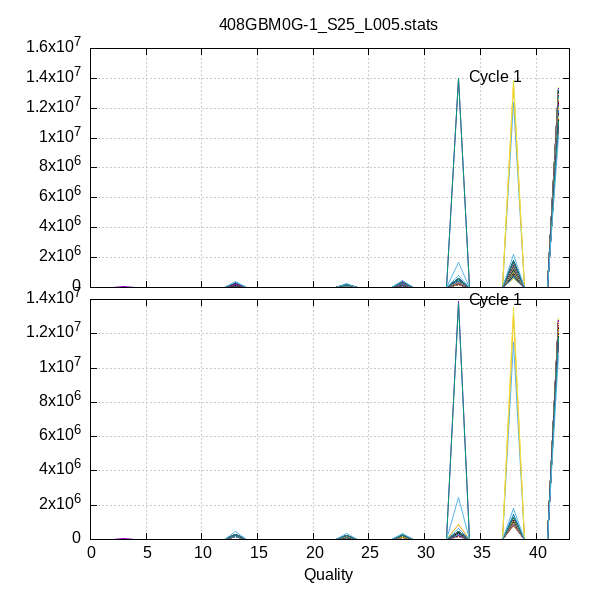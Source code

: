 
            set terminal png size 600,600 truecolor
            set output "408GBM0G-1_S25_L005-quals3.png"
            set grid xtics ytics y2tics back lc rgb "#cccccc"
            set multiplot
             set rmargin 0; set lmargin 0; set tmargin 0; set bmargin 0; set origin 0.15,0.52; set size 0.8,0.4
            set title "408GBM0G-1_S25_L005.stats" noenhanced
            set ylabel "Frequency (fwd reads)"
            set label "Cycle 1" at 33+1,14018537
            unset xlabel
            set xrange [0:43]
            set format x ""
            plot '-' using 1:2:3 with lines linecolor variable title ''
        1	0	1
2	0	1
3	85023	1
4	0	1
5	0	1
6	0	1
7	0	1
8	0	1
9	0	1
10	0	1
11	0	1
12	0	1
13	79069	1
14	0	1
15	0	1
16	0	1
17	0	1
18	0	1
19	0	1
20	0	1
21	0	1
22	0	1
23	0	1
24	0	1
25	0	1
26	0	1
27	0	1
28	139334	1
29	0	1
30	0	1
31	0	1
32	0	1
33	14018537	1
34	0	1
35	0	1
36	0	1
37	0	1
38	1	1
39	0	1
40	0	1
41	0	1
42	0	1

1	0	2
2	0	2
3	21610	2
4	0	2
5	0	2
6	0	2
7	0	2
8	0	2
9	0	2
10	0	2
11	0	2
12	0	2
13	112795	2
14	0	2
15	0	2
16	0	2
17	0	2
18	0	2
19	0	2
20	0	2
21	0	2
22	0	2
23	0	2
24	0	2
25	0	2
26	0	2
27	0	2
28	173332	2
29	0	2
30	0	2
31	0	2
32	0	2
33	14014223	2
34	0	2
35	0	2
36	0	2
37	0	2
38	4	2
39	0	2
40	0	2
41	0	2
42	0	2

1	0	3
2	0	3
3	3102	3
4	0	3
5	0	3
6	0	3
7	0	3
8	0	3
9	0	3
10	0	3
11	0	3
12	0	3
13	82976	3
14	0	3
15	0	3
16	0	3
17	0	3
18	0	3
19	0	3
20	0	3
21	0	3
22	0	3
23	19	3
24	0	3
25	0	3
26	0	3
27	0	3
28	148821	3
29	0	3
30	0	3
31	0	3
32	0	3
33	1699076	3
34	0	3
35	0	3
36	0	3
37	0	3
38	12387970	3
39	0	3
40	0	3
41	0	3
42	0	3

1	0	4
2	0	4
3	0	4
4	0	4
5	0	4
6	0	4
7	0	4
8	0	4
9	0	4
10	0	4
11	0	4
12	0	4
13	70256	4
14	0	4
15	0	4
16	0	4
17	0	4
18	0	4
19	0	4
20	0	4
21	0	4
22	0	4
23	8637	4
24	0	4
25	0	4
26	0	4
27	0	4
28	123324	4
29	0	4
30	0	4
31	0	4
32	0	4
33	524334	4
34	0	4
35	0	4
36	0	4
37	0	4
38	13595413	4
39	0	4
40	0	4
41	0	4
42	0	4

1	0	5
2	0	5
3	0	5
4	0	5
5	0	5
6	0	5
7	0	5
8	0	5
9	0	5
10	0	5
11	0	5
12	0	5
13	60151	5
14	0	5
15	0	5
16	0	5
17	0	5
18	0	5
19	0	5
20	0	5
21	0	5
22	0	5
23	20608	5
24	0	5
25	0	5
26	0	5
27	0	5
28	92912	5
29	0	5
30	0	5
31	0	5
32	0	5
33	316088	5
34	0	5
35	0	5
36	0	5
37	0	5
38	13832205	5
39	0	5
40	0	5
41	0	5
42	0	5

1	0	6
2	0	6
3	0	6
4	0	6
5	0	6
6	0	6
7	0	6
8	0	6
9	0	6
10	0	6
11	0	6
12	0	6
13	51430	6
14	0	6
15	0	6
16	0	6
17	0	6
18	0	6
19	0	6
20	0	6
21	0	6
22	0	6
23	22830	6
24	0	6
25	0	6
26	0	6
27	0	6
28	73831	6
29	0	6
30	0	6
31	0	6
32	0	6
33	281481	6
34	0	6
35	0	6
36	0	6
37	0	6
38	840646	6
39	0	6
40	0	6
41	0	6
42	13051746	6

1	0	7
2	0	7
3	0	7
4	0	7
5	0	7
6	0	7
7	0	7
8	0	7
9	0	7
10	0	7
11	0	7
12	0	7
13	55071	7
14	0	7
15	0	7
16	0	7
17	0	7
18	0	7
19	0	7
20	0	7
21	0	7
22	0	7
23	26809	7
24	0	7
25	0	7
26	0	7
27	0	7
28	71290	7
29	0	7
30	0	7
31	0	7
32	0	7
33	255910	7
34	0	7
35	0	7
36	0	7
37	0	7
38	797201	7
39	0	7
40	0	7
41	0	7
42	13115683	7

1	0	8
2	0	8
3	0	8
4	0	8
5	0	8
6	0	8
7	0	8
8	0	8
9	0	8
10	0	8
11	0	8
12	0	8
13	48053	8
14	0	8
15	0	8
16	0	8
17	0	8
18	0	8
19	0	8
20	0	8
21	0	8
22	0	8
23	24304	8
24	0	8
25	0	8
26	0	8
27	0	8
28	64758	8
29	0	8
30	0	8
31	0	8
32	0	8
33	225240	8
34	0	8
35	0	8
36	0	8
37	0	8
38	685307	8
39	0	8
40	0	8
41	0	8
42	13274302	8

1	0	9
2	0	9
3	0	9
4	0	9
5	0	9
6	0	9
7	0	9
8	0	9
9	0	9
10	0	9
11	0	9
12	0	9
13	50664	9
14	0	9
15	0	9
16	0	9
17	0	9
18	0	9
19	0	9
20	0	9
21	0	9
22	0	9
23	27276	9
24	0	9
25	0	9
26	0	9
27	0	9
28	67534	9
29	0	9
30	0	9
31	0	9
32	0	9
33	214422	9
34	0	9
35	0	9
36	0	9
37	0	9
38	678928	9
39	0	9
40	0	9
41	0	9
42	13283140	9

1	0	10
2	0	10
3	0	10
4	0	10
5	0	10
6	0	10
7	0	10
8	0	10
9	0	10
10	0	10
11	0	10
12	0	10
13	61623	10
14	0	10
15	0	10
16	0	10
17	0	10
18	0	10
19	0	10
20	0	10
21	0	10
22	0	10
23	28258	10
24	0	10
25	0	10
26	0	10
27	0	10
28	65369	10
29	0	10
30	0	10
31	0	10
32	0	10
33	199111	10
34	0	10
35	0	10
36	0	10
37	0	10
38	654179	10
39	0	10
40	0	10
41	0	10
42	13313424	10

1	0	11
2	0	11
3	0	11
4	0	11
5	0	11
6	0	11
7	0	11
8	0	11
9	0	11
10	0	11
11	0	11
12	0	11
13	40431	11
14	0	11
15	0	11
16	0	11
17	0	11
18	0	11
19	0	11
20	0	11
21	0	11
22	0	11
23	29806	11
24	0	11
25	0	11
26	0	11
27	0	11
28	62330	11
29	0	11
30	0	11
31	0	11
32	0	11
33	192482	11
34	0	11
35	0	11
36	0	11
37	0	11
38	602183	11
39	0	11
40	0	11
41	0	11
42	13394732	11

1	0	12
2	0	12
3	0	12
4	0	12
5	0	12
6	0	12
7	0	12
8	0	12
9	0	12
10	0	12
11	0	12
12	0	12
13	42781	12
14	0	12
15	0	12
16	0	12
17	0	12
18	0	12
19	0	12
20	0	12
21	0	12
22	0	12
23	35049	12
24	0	12
25	0	12
26	0	12
27	0	12
28	62913	12
29	0	12
30	0	12
31	0	12
32	0	12
33	179336	12
34	0	12
35	0	12
36	0	12
37	0	12
38	609434	12
39	0	12
40	0	12
41	0	12
42	13392451	12

1	0	13
2	0	13
3	0	13
4	0	13
5	0	13
6	0	13
7	0	13
8	0	13
9	0	13
10	0	13
11	0	13
12	0	13
13	44201	13
14	0	13
15	0	13
16	0	13
17	0	13
18	0	13
19	0	13
20	0	13
21	0	13
22	0	13
23	42212	13
24	0	13
25	0	13
26	0	13
27	0	13
28	66035	13
29	0	13
30	0	13
31	0	13
32	0	13
33	182105	13
34	0	13
35	0	13
36	0	13
37	0	13
38	622941	13
39	0	13
40	0	13
41	0	13
42	13364470	13

1	0	14
2	0	14
3	0	14
4	0	14
5	0	14
6	0	14
7	0	14
8	0	14
9	0	14
10	0	14
11	0	14
12	0	14
13	47479	14
14	0	14
15	0	14
16	0	14
17	0	14
18	0	14
19	0	14
20	0	14
21	0	14
22	0	14
23	45014	14
24	0	14
25	0	14
26	0	14
27	0	14
28	70537	14
29	0	14
30	0	14
31	0	14
32	0	14
33	185840	14
34	0	14
35	0	14
36	0	14
37	0	14
38	644498	14
39	0	14
40	0	14
41	0	14
42	13328596	14

1	0	15
2	0	15
3	0	15
4	0	15
5	0	15
6	0	15
7	0	15
8	0	15
9	0	15
10	0	15
11	0	15
12	0	15
13	48386	15
14	0	15
15	0	15
16	0	15
17	0	15
18	0	15
19	0	15
20	0	15
21	0	15
22	0	15
23	46792	15
24	0	15
25	0	15
26	0	15
27	0	15
28	71357	15
29	0	15
30	0	15
31	0	15
32	0	15
33	191839	15
34	0	15
35	0	15
36	0	15
37	0	15
38	659827	15
39	0	15
40	0	15
41	0	15
42	13303763	15

1	0	16
2	0	16
3	0	16
4	0	16
5	0	16
6	0	16
7	0	16
8	0	16
9	0	16
10	0	16
11	0	16
12	0	16
13	46913	16
14	0	16
15	0	16
16	0	16
17	0	16
18	0	16
19	0	16
20	0	16
21	0	16
22	0	16
23	46487	16
24	0	16
25	0	16
26	0	16
27	0	16
28	72402	16
29	0	16
30	0	16
31	0	16
32	0	16
33	191269	16
34	0	16
35	0	16
36	0	16
37	0	16
38	651141	16
39	0	16
40	0	16
41	0	16
42	13313752	16

1	0	17
2	0	17
3	0	17
4	0	17
5	0	17
6	0	17
7	0	17
8	0	17
9	0	17
10	0	17
11	0	17
12	0	17
13	47800	17
14	0	17
15	0	17
16	0	17
17	0	17
18	0	17
19	0	17
20	0	17
21	0	17
22	0	17
23	46740	17
24	0	17
25	0	17
26	0	17
27	0	17
28	74173	17
29	0	17
30	0	17
31	0	17
32	0	17
33	190832	17
34	0	17
35	0	17
36	0	17
37	0	17
38	652528	17
39	0	17
40	0	17
41	0	17
42	13309891	17

1	0	18
2	0	18
3	0	18
4	0	18
5	0	18
6	0	18
7	0	18
8	0	18
9	0	18
10	0	18
11	0	18
12	0	18
13	51028	18
14	0	18
15	0	18
16	0	18
17	0	18
18	0	18
19	0	18
20	0	18
21	0	18
22	0	18
23	49362	18
24	0	18
25	0	18
26	0	18
27	0	18
28	79659	18
29	0	18
30	0	18
31	0	18
32	0	18
33	196303	18
34	0	18
35	0	18
36	0	18
37	0	18
38	689462	18
39	0	18
40	0	18
41	0	18
42	13256150	18

1	0	19
2	0	19
3	0	19
4	0	19
5	0	19
6	0	19
7	0	19
8	0	19
9	0	19
10	0	19
11	0	19
12	0	19
13	54071	19
14	0	19
15	0	19
16	0	19
17	0	19
18	0	19
19	0	19
20	0	19
21	0	19
22	0	19
23	50979	19
24	0	19
25	0	19
26	0	19
27	0	19
28	87158	19
29	0	19
30	0	19
31	0	19
32	0	19
33	186381	19
34	0	19
35	0	19
36	0	19
37	0	19
38	677941	19
39	0	19
40	0	19
41	0	19
42	13265434	19

1	0	20
2	0	20
3	0	20
4	0	20
5	0	20
6	0	20
7	0	20
8	0	20
9	0	20
10	0	20
11	0	20
12	0	20
13	54024	20
14	0	20
15	0	20
16	0	20
17	0	20
18	0	20
19	0	20
20	0	20
21	0	20
22	0	20
23	54907	20
24	0	20
25	0	20
26	0	20
27	0	20
28	102680	20
29	0	20
30	0	20
31	0	20
32	0	20
33	189881	20
34	0	20
35	0	20
36	0	20
37	0	20
38	729856	20
39	0	20
40	0	20
41	0	20
42	13190616	20

1	0	21
2	0	21
3	0	21
4	0	21
5	0	21
6	0	21
7	0	21
8	0	21
9	0	21
10	0	21
11	0	21
12	0	21
13	52316	21
14	0	21
15	0	21
16	0	21
17	0	21
18	0	21
19	0	21
20	0	21
21	0	21
22	0	21
23	54722	21
24	0	21
25	0	21
26	0	21
27	0	21
28	106466	21
29	0	21
30	0	21
31	0	21
32	0	21
33	179315	21
34	0	21
35	0	21
36	0	21
37	0	21
38	720775	21
39	0	21
40	0	21
41	0	21
42	13208370	21

1	0	22
2	0	22
3	0	22
4	0	22
5	0	22
6	0	22
7	0	22
8	0	22
9	0	22
10	0	22
11	0	22
12	0	22
13	70496	22
14	0	22
15	0	22
16	0	22
17	0	22
18	0	22
19	0	22
20	0	22
21	0	22
22	0	22
23	59917	22
24	0	22
25	0	22
26	0	22
27	0	22
28	115419	22
29	0	22
30	0	22
31	0	22
32	0	22
33	184577	22
34	0	22
35	0	22
36	0	22
37	0	22
38	733851	22
39	0	22
40	0	22
41	0	22
42	13157704	22

1	0	23
2	0	23
3	0	23
4	0	23
5	0	23
6	0	23
7	0	23
8	0	23
9	0	23
10	0	23
11	0	23
12	0	23
13	83593	23
14	0	23
15	0	23
16	0	23
17	0	23
18	0	23
19	0	23
20	0	23
21	0	23
22	0	23
23	72331	23
24	0	23
25	0	23
26	0	23
27	0	23
28	139947	23
29	0	23
30	0	23
31	0	23
32	0	23
33	198887	23
34	0	23
35	0	23
36	0	23
37	0	23
38	807725	23
39	0	23
40	0	23
41	0	23
42	13019481	23

1	0	24
2	0	24
3	0	24
4	0	24
5	0	24
6	0	24
7	0	24
8	0	24
9	0	24
10	0	24
11	0	24
12	0	24
13	62191	24
14	0	24
15	0	24
16	0	24
17	0	24
18	0	24
19	0	24
20	0	24
21	0	24
22	0	24
23	68834	24
24	0	24
25	0	24
26	0	24
27	0	24
28	139745	24
29	0	24
30	0	24
31	0	24
32	0	24
33	191182	24
34	0	24
35	0	24
36	0	24
37	0	24
38	812601	24
39	0	24
40	0	24
41	0	24
42	13047411	24

1	0	25
2	0	25
3	0	25
4	0	25
5	0	25
6	0	25
7	0	25
8	0	25
9	0	25
10	0	25
11	0	25
12	0	25
13	65337	25
14	0	25
15	0	25
16	0	25
17	0	25
18	0	25
19	0	25
20	0	25
21	0	25
22	0	25
23	66414	25
24	0	25
25	0	25
26	0	25
27	0	25
28	133912	25
29	0	25
30	0	25
31	0	25
32	0	25
33	197925	25
34	0	25
35	0	25
36	0	25
37	0	25
38	855512	25
39	0	25
40	0	25
41	0	25
42	13002864	25

1	0	26
2	0	26
3	0	26
4	0	26
5	0	26
6	0	26
7	0	26
8	0	26
9	0	26
10	0	26
11	0	26
12	0	26
13	83557	26
14	0	26
15	0	26
16	0	26
17	0	26
18	0	26
19	0	26
20	0	26
21	0	26
22	0	26
23	64639	26
24	0	26
25	0	26
26	0	26
27	0	26
28	131183	26
29	0	26
30	0	26
31	0	26
32	0	26
33	193465	26
34	0	26
35	0	26
36	0	26
37	0	26
38	842337	26
39	0	26
40	0	26
41	0	26
42	13006783	26

1	0	27
2	0	27
3	0	27
4	0	27
5	0	27
6	0	27
7	0	27
8	0	27
9	0	27
10	0	27
11	0	27
12	0	27
13	90819	27
14	0	27
15	0	27
16	0	27
17	0	27
18	0	27
19	0	27
20	0	27
21	0	27
22	0	27
23	70149	27
24	0	27
25	0	27
26	0	27
27	0	27
28	137780	27
29	0	27
30	0	27
31	0	27
32	0	27
33	200558	27
34	0	27
35	0	27
36	0	27
37	0	27
38	873291	27
39	0	27
40	0	27
41	0	27
42	12949367	27

1	0	28
2	0	28
3	166	28
4	0	28
5	0	28
6	0	28
7	0	28
8	0	28
9	0	28
10	0	28
11	0	28
12	0	28
13	91232	28
14	0	28
15	0	28
16	0	28
17	0	28
18	0	28
19	0	28
20	0	28
21	0	28
22	0	28
23	71851	28
24	0	28
25	0	28
26	0	28
27	0	28
28	140794	28
29	0	28
30	0	28
31	0	28
32	0	28
33	202868	28
34	0	28
35	0	28
36	0	28
37	0	28
38	888233	28
39	0	28
40	0	28
41	0	28
42	12926820	28

1	0	29
2	0	29
3	0	29
4	0	29
5	0	29
6	0	29
7	0	29
8	0	29
9	0	29
10	0	29
11	0	29
12	0	29
13	96353	29
14	0	29
15	0	29
16	0	29
17	0	29
18	0	29
19	0	29
20	0	29
21	0	29
22	0	29
23	74672	29
24	0	29
25	0	29
26	0	29
27	0	29
28	144744	29
29	0	29
30	0	29
31	0	29
32	0	29
33	207002	29
34	0	29
35	0	29
36	0	29
37	0	29
38	910183	29
39	0	29
40	0	29
41	0	29
42	12889010	29

1	0	30
2	0	30
3	118	30
4	0	30
5	0	30
6	0	30
7	0	30
8	0	30
9	0	30
10	0	30
11	0	30
12	0	30
13	99735	30
14	0	30
15	0	30
16	0	30
17	0	30
18	0	30
19	0	30
20	0	30
21	0	30
22	0	30
23	77078	30
24	0	30
25	0	30
26	0	30
27	0	30
28	148779	30
29	0	30
30	0	30
31	0	30
32	0	30
33	213902	30
34	0	30
35	0	30
36	0	30
37	0	30
38	934823	30
39	0	30
40	0	30
41	0	30
42	12847529	30

1	0	31
2	0	31
3	0	31
4	0	31
5	0	31
6	0	31
7	0	31
8	0	31
9	0	31
10	0	31
11	0	31
12	0	31
13	105735	31
14	0	31
15	0	31
16	0	31
17	0	31
18	0	31
19	0	31
20	0	31
21	0	31
22	0	31
23	80853	31
24	0	31
25	0	31
26	0	31
27	0	31
28	154726	31
29	0	31
30	0	31
31	0	31
32	0	31
33	220570	31
34	0	31
35	0	31
36	0	31
37	0	31
38	965605	31
39	0	31
40	0	31
41	0	31
42	12794475	31

1	0	32
2	0	32
3	0	32
4	0	32
5	0	32
6	0	32
7	0	32
8	0	32
9	0	32
10	0	32
11	0	32
12	0	32
13	103532	32
14	0	32
15	0	32
16	0	32
17	0	32
18	0	32
19	0	32
20	0	32
21	0	32
22	0	32
23	80485	32
24	0	32
25	0	32
26	0	32
27	0	32
28	154062	32
29	0	32
30	0	32
31	0	32
32	0	32
33	219200	32
34	0	32
35	0	32
36	0	32
37	0	32
38	959606	32
39	0	32
40	0	32
41	0	32
42	12805079	32

1	0	33
2	0	33
3	0	33
4	0	33
5	0	33
6	0	33
7	0	33
8	0	33
9	0	33
10	0	33
11	0	33
12	0	33
13	104562	33
14	0	33
15	0	33
16	0	33
17	0	33
18	0	33
19	0	33
20	0	33
21	0	33
22	0	33
23	80371	33
24	0	33
25	0	33
26	0	33
27	0	33
28	152935	33
29	0	33
30	0	33
31	0	33
32	0	33
33	215153	33
34	0	33
35	0	33
36	0	33
37	0	33
38	931827	33
39	0	33
40	0	33
41	0	33
42	12837116	33

1	0	34
2	0	34
3	339	34
4	0	34
5	0	34
6	0	34
7	0	34
8	0	34
9	0	34
10	0	34
11	0	34
12	0	34
13	126582	34
14	0	34
15	0	34
16	0	34
17	0	34
18	0	34
19	0	34
20	0	34
21	0	34
22	0	34
23	87021	34
24	0	34
25	0	34
26	0	34
27	0	34
28	160780	34
29	0	34
30	0	34
31	0	34
32	0	34
33	223155	34
34	0	34
35	0	34
36	0	34
37	0	34
38	955267	34
39	0	34
40	0	34
41	0	34
42	12768820	34

1	0	35
2	0	35
3	0	35
4	0	35
5	0	35
6	0	35
7	0	35
8	0	35
9	0	35
10	0	35
11	0	35
12	0	35
13	140444	35
14	0	35
15	0	35
16	0	35
17	0	35
18	0	35
19	0	35
20	0	35
21	0	35
22	0	35
23	97914	35
24	0	35
25	0	35
26	0	35
27	0	35
28	180493	35
29	0	35
30	0	35
31	0	35
32	0	35
33	231894	35
34	0	35
35	0	35
36	0	35
37	0	35
38	999877	35
39	0	35
40	0	35
41	0	35
42	12671342	35

1	0	36
2	0	36
3	0	36
4	0	36
5	0	36
6	0	36
7	0	36
8	0	36
9	0	36
10	0	36
11	0	36
12	0	36
13	116982	36
14	0	36
15	0	36
16	0	36
17	0	36
18	0	36
19	0	36
20	0	36
21	0	36
22	0	36
23	98984	36
24	0	36
25	0	36
26	0	36
27	0	36
28	188522	36
29	0	36
30	0	36
31	0	36
32	0	36
33	234086	36
34	0	36
35	0	36
36	0	36
37	0	36
38	1006936	36
39	0	36
40	0	36
41	0	36
42	12676454	36

1	0	37
2	0	37
3	686	37
4	0	37
5	0	37
6	0	37
7	0	37
8	0	37
9	0	37
10	0	37
11	0	37
12	0	37
13	119552	37
14	0	37
15	0	37
16	0	37
17	0	37
18	0	37
19	0	37
20	0	37
21	0	37
22	0	37
23	94417	37
24	0	37
25	0	37
26	0	37
27	0	37
28	178135	37
29	0	37
30	0	37
31	0	37
32	0	37
33	237957	37
34	0	37
35	0	37
36	0	37
37	0	37
38	1018276	37
39	0	37
40	0	37
41	0	37
42	12672941	37

1	0	38
2	0	38
3	19	38
4	0	38
5	0	38
6	0	38
7	0	38
8	0	38
9	0	38
10	0	38
11	0	38
12	0	38
13	123946	38
14	0	38
15	0	38
16	0	38
17	0	38
18	0	38
19	0	38
20	0	38
21	0	38
22	0	38
23	92773	38
24	0	38
25	0	38
26	0	38
27	0	38
28	173030	38
29	0	38
30	0	38
31	0	38
32	0	38
33	241505	38
34	0	38
35	0	38
36	0	38
37	0	38
38	1035263	38
39	0	38
40	0	38
41	0	38
42	12655428	38

1	0	39
2	0	39
3	0	39
4	0	39
5	0	39
6	0	39
7	0	39
8	0	39
9	0	39
10	0	39
11	0	39
12	0	39
13	124944	39
14	0	39
15	0	39
16	0	39
17	0	39
18	0	39
19	0	39
20	0	39
21	0	39
22	0	39
23	93902	39
24	0	39
25	0	39
26	0	39
27	0	39
28	173773	39
29	0	39
30	0	39
31	0	39
32	0	39
33	241349	39
34	0	39
35	0	39
36	0	39
37	0	39
38	1027769	39
39	0	39
40	0	39
41	0	39
42	12660227	39

1	0	40
2	0	40
3	0	40
4	0	40
5	0	40
6	0	40
7	0	40
8	0	40
9	0	40
10	0	40
11	0	40
12	0	40
13	128847	40
14	0	40
15	0	40
16	0	40
17	0	40
18	0	40
19	0	40
20	0	40
21	0	40
22	0	40
23	94706	40
24	0	40
25	0	40
26	0	40
27	0	40
28	174011	40
29	0	40
30	0	40
31	0	40
32	0	40
33	242804	40
34	0	40
35	0	40
36	0	40
37	0	40
38	1028503	40
39	0	40
40	0	40
41	0	40
42	12653093	40

1	0	41
2	0	41
3	0	41
4	0	41
5	0	41
6	0	41
7	0	41
8	0	41
9	0	41
10	0	41
11	0	41
12	0	41
13	132627	41
14	0	41
15	0	41
16	0	41
17	0	41
18	0	41
19	0	41
20	0	41
21	0	41
22	0	41
23	97138	41
24	0	41
25	0	41
26	0	41
27	0	41
28	178926	41
29	0	41
30	0	41
31	0	41
32	0	41
33	245989	41
34	0	41
35	0	41
36	0	41
37	0	41
38	1039652	41
39	0	41
40	0	41
41	0	41
42	12627632	41

1	0	42
2	0	42
3	9	42
4	0	42
5	0	42
6	0	42
7	0	42
8	0	42
9	0	42
10	0	42
11	0	42
12	0	42
13	134454	42
14	0	42
15	0	42
16	0	42
17	0	42
18	0	42
19	0	42
20	0	42
21	0	42
22	0	42
23	98845	42
24	0	42
25	0	42
26	0	42
27	0	42
28	180012	42
29	0	42
30	0	42
31	0	42
32	0	42
33	248564	42
34	0	42
35	0	42
36	0	42
37	0	42
38	1042438	42
39	0	42
40	0	42
41	0	42
42	12617642	42

1	0	43
2	0	43
3	880	43
4	0	43
5	0	43
6	0	43
7	0	43
8	0	43
9	0	43
10	0	43
11	0	43
12	0	43
13	132089	43
14	0	43
15	0	43
16	0	43
17	0	43
18	0	43
19	0	43
20	0	43
21	0	43
22	0	43
23	98067	43
24	0	43
25	0	43
26	0	43
27	0	43
28	179476	43
29	0	43
30	0	43
31	0	43
32	0	43
33	246766	43
34	0	43
35	0	43
36	0	43
37	0	43
38	1045315	43
39	0	43
40	0	43
41	0	43
42	12619371	43

1	0	44
2	0	44
3	0	44
4	0	44
5	0	44
6	0	44
7	0	44
8	0	44
9	0	44
10	0	44
11	0	44
12	0	44
13	149249	44
14	0	44
15	0	44
16	0	44
17	0	44
18	0	44
19	0	44
20	0	44
21	0	44
22	0	44
23	103037	44
24	0	44
25	0	44
26	0	44
27	0	44
28	186852	44
29	0	44
30	0	44
31	0	44
32	0	44
33	253154	44
34	0	44
35	0	44
36	0	44
37	0	44
38	1068391	44
39	0	44
40	0	44
41	0	44
42	12561281	44

1	0	45
2	0	45
3	4	45
4	0	45
5	0	45
6	0	45
7	0	45
8	0	45
9	0	45
10	0	45
11	0	45
12	0	45
13	163245	45
14	0	45
15	0	45
16	0	45
17	0	45
18	0	45
19	0	45
20	0	45
21	0	45
22	0	45
23	111861	45
24	0	45
25	0	45
26	0	45
27	0	45
28	201892	45
29	0	45
30	0	45
31	0	45
32	0	45
33	260875	45
34	0	45
35	0	45
36	0	45
37	0	45
38	1099702	45
39	0	45
40	0	45
41	0	45
42	12484385	45

1	0	46
2	0	46
3	0	46
4	0	46
5	0	46
6	0	46
7	0	46
8	0	46
9	0	46
10	0	46
11	0	46
12	0	46
13	149229	46
14	0	46
15	0	46
16	0	46
17	0	46
18	0	46
19	0	46
20	0	46
21	0	46
22	0	46
23	113997	46
24	0	46
25	0	46
26	0	46
27	0	46
28	212619	46
29	0	46
30	0	46
31	0	46
32	0	46
33	269529	46
34	0	46
35	0	46
36	0	46
37	0	46
38	1138904	46
39	0	46
40	0	46
41	0	46
42	12437686	46

1	0	47
2	0	47
3	589	47
4	0	47
5	0	47
6	0	47
7	0	47
8	0	47
9	0	47
10	0	47
11	0	47
12	0	47
13	158680	47
14	0	47
15	0	47
16	0	47
17	0	47
18	0	47
19	0	47
20	0	47
21	0	47
22	0	47
23	114193	47
24	0	47
25	0	47
26	0	47
27	0	47
28	210787	47
29	0	47
30	0	47
31	0	47
32	0	47
33	280309	47
34	0	47
35	0	47
36	0	47
37	0	47
38	1189072	47
39	0	47
40	0	47
41	0	47
42	12368334	47

1	0	48
2	0	48
3	2	48
4	0	48
5	0	48
6	0	48
7	0	48
8	0	48
9	0	48
10	0	48
11	0	48
12	0	48
13	159764	48
14	0	48
15	0	48
16	0	48
17	0	48
18	0	48
19	0	48
20	0	48
21	0	48
22	0	48
23	116151	48
24	0	48
25	0	48
26	0	48
27	0	48
28	216678	48
29	0	48
30	0	48
31	0	48
32	0	48
33	287682	48
34	0	48
35	0	48
36	0	48
37	0	48
38	1215907	48
39	0	48
40	0	48
41	0	48
42	12325780	48

1	0	49
2	0	49
3	31	49
4	0	49
5	0	49
6	0	49
7	0	49
8	0	49
9	0	49
10	0	49
11	0	49
12	0	49
13	181921	49
14	0	49
15	0	49
16	0	49
17	0	49
18	0	49
19	0	49
20	0	49
21	0	49
22	0	49
23	124300	49
24	0	49
25	0	49
26	0	49
27	0	49
28	226803	49
29	0	49
30	0	49
31	0	49
32	0	49
33	298469	49
34	0	49
35	0	49
36	0	49
37	0	49
38	1249277	49
39	0	49
40	0	49
41	0	49
42	12241163	49

1	0	50
2	0	50
3	90	50
4	0	50
5	0	50
6	0	50
7	0	50
8	0	50
9	0	50
10	0	50
11	0	50
12	0	50
13	209130	50
14	0	50
15	0	50
16	0	50
17	0	50
18	0	50
19	0	50
20	0	50
21	0	50
22	0	50
23	140245	50
24	0	50
25	0	50
26	0	50
27	0	50
28	252983	50
29	0	50
30	0	50
31	0	50
32	0	50
33	312163	50
34	0	50
35	0	50
36	0	50
37	0	50
38	1286763	50
39	0	50
40	0	50
41	0	50
42	12120590	50

1	0	51
2	0	51
3	3	51
4	0	51
5	0	51
6	0	51
7	0	51
8	0	51
9	0	51
10	0	51
11	0	51
12	0	51
13	182772	51
14	0	51
15	0	51
16	0	51
17	0	51
18	0	51
19	0	51
20	0	51
21	0	51
22	0	51
23	146038	51
24	0	51
25	0	51
26	0	51
27	0	51
28	267245	51
29	0	51
30	0	51
31	0	51
32	0	51
33	331000	51
34	0	51
35	0	51
36	0	51
37	0	51
38	1313810	51
39	0	51
40	0	51
41	0	51
42	12081096	51

1	0	52
2	0	52
3	500	52
4	0	52
5	0	52
6	0	52
7	0	52
8	0	52
9	0	52
10	0	52
11	0	52
12	0	52
13	188807	52
14	0	52
15	0	52
16	0	52
17	0	52
18	0	52
19	0	52
20	0	52
21	0	52
22	0	52
23	143182	52
24	0	52
25	0	52
26	0	52
27	0	52
28	264789	52
29	0	52
30	0	52
31	0	52
32	0	52
33	345399	52
34	0	52
35	0	52
36	0	52
37	0	52
38	1370116	52
39	0	52
40	0	52
41	0	52
42	12009171	52

1	0	53
2	0	53
3	0	53
4	0	53
5	0	53
6	0	53
7	0	53
8	0	53
9	0	53
10	0	53
11	0	53
12	0	53
13	216880	53
14	0	53
15	0	53
16	0	53
17	0	53
18	0	53
19	0	53
20	0	53
21	0	53
22	0	53
23	148597	53
24	0	53
25	0	53
26	0	53
27	0	53
28	271275	53
29	0	53
30	0	53
31	0	53
32	0	53
33	381049	53
34	0	53
35	0	53
36	0	53
37	0	53
38	1407990	53
39	0	53
40	0	53
41	0	53
42	11896173	53

1	0	54
2	0	54
3	28	54
4	0	54
5	0	54
6	0	54
7	0	54
8	0	54
9	0	54
10	0	54
11	0	54
12	0	54
13	205045	54
14	0	54
15	0	54
16	0	54
17	0	54
18	0	54
19	0	54
20	0	54
21	0	54
22	0	54
23	155489	54
24	0	54
25	0	54
26	0	54
27	0	54
28	288158	54
29	0	54
30	0	54
31	0	54
32	0	54
33	405485	54
34	0	54
35	0	54
36	0	54
37	0	54
38	1438382	54
39	0	54
40	0	54
41	0	54
42	11829377	54

1	0	55
2	0	55
3	92	55
4	0	55
5	0	55
6	0	55
7	0	55
8	0	55
9	0	55
10	0	55
11	0	55
12	0	55
13	269612	55
14	0	55
15	0	55
16	0	55
17	0	55
18	0	55
19	0	55
20	0	55
21	0	55
22	0	55
23	170469	55
24	0	55
25	0	55
26	0	55
27	0	55
28	306457	55
29	0	55
30	0	55
31	0	55
32	0	55
33	436715	55
34	0	55
35	0	55
36	0	55
37	0	55
38	1481665	55
39	0	55
40	0	55
41	0	55
42	11656954	55

1	0	56
2	0	56
3	0	56
4	0	56
5	0	56
6	0	56
7	0	56
8	0	56
9	0	56
10	0	56
11	0	56
12	0	56
13	223222	56
14	0	56
15	0	56
16	0	56
17	0	56
18	0	56
19	0	56
20	0	56
21	0	56
22	0	56
23	176654	56
24	0	56
25	0	56
26	0	56
27	0	56
28	330059	56
29	0	56
30	0	56
31	0	56
32	0	56
33	455316	56
34	0	56
35	0	56
36	0	56
37	0	56
38	1517220	56
39	0	56
40	0	56
41	0	56
42	11619493	56

1	0	57
2	0	57
3	312	57
4	0	57
5	0	57
6	0	57
7	0	57
8	0	57
9	0	57
10	0	57
11	0	57
12	0	57
13	228629	57
14	0	57
15	0	57
16	0	57
17	0	57
18	0	57
19	0	57
20	0	57
21	0	57
22	0	57
23	169276	57
24	0	57
25	0	57
26	0	57
27	0	57
28	314141	57
29	0	57
30	0	57
31	0	57
32	0	57
33	477054	57
34	0	57
35	0	57
36	0	57
37	0	57
38	1565289	57
39	0	57
40	0	57
41	0	57
42	11567263	57

1	0	58
2	0	58
3	444	58
4	0	58
5	0	58
6	0	58
7	0	58
8	0	58
9	0	58
10	0	58
11	0	58
12	0	58
13	254710	58
14	0	58
15	0	58
16	0	58
17	0	58
18	0	58
19	0	58
20	0	58
21	0	58
22	0	58
23	172940	58
24	0	58
25	0	58
26	0	58
27	0	58
28	315183	58
29	0	58
30	0	58
31	0	58
32	0	58
33	485520	58
34	0	58
35	0	58
36	0	58
37	0	58
38	1579470	58
39	0	58
40	0	58
41	0	58
42	11513697	58

1	0	59
2	0	59
3	30	59
4	0	59
5	0	59
6	0	59
7	0	59
8	0	59
9	0	59
10	0	59
11	0	59
12	0	59
13	243610	59
14	0	59
15	0	59
16	0	59
17	0	59
18	0	59
19	0	59
20	0	59
21	0	59
22	0	59
23	178948	59
24	0	59
25	0	59
26	0	59
27	0	59
28	329639	59
29	0	59
30	0	59
31	0	59
32	0	59
33	493424	59
34	0	59
35	0	59
36	0	59
37	0	59
38	1599001	59
39	0	59
40	0	59
41	0	59
42	11477312	59

1	0	60
2	0	60
3	5	60
4	0	60
5	0	60
6	0	60
7	0	60
8	0	60
9	0	60
10	0	60
11	0	60
12	0	60
13	253979	60
14	0	60
15	0	60
16	0	60
17	0	60
18	0	60
19	0	60
20	0	60
21	0	60
22	0	60
23	181109	60
24	0	60
25	0	60
26	0	60
27	0	60
28	331901	60
29	0	60
30	0	60
31	0	60
32	0	60
33	509401	60
34	0	60
35	0	60
36	0	60
37	0	60
38	1641928	60
39	0	60
40	0	60
41	0	60
42	11403641	60

1	0	61
2	0	61
3	571	61
4	0	61
5	0	61
6	0	61
7	0	61
8	0	61
9	0	61
10	0	61
11	0	61
12	0	61
13	256322	61
14	0	61
15	0	61
16	0	61
17	0	61
18	0	61
19	0	61
20	0	61
21	0	61
22	0	61
23	181990	61
24	0	61
25	0	61
26	0	61
27	0	61
28	334041	61
29	0	61
30	0	61
31	0	61
32	0	61
33	516394	61
34	0	61
35	0	61
36	0	61
37	0	61
38	1671997	61
39	0	61
40	0	61
41	0	61
42	11360649	61

1	0	62
2	0	62
3	0	62
4	0	62
5	0	62
6	0	62
7	0	62
8	0	62
9	0	62
10	0	62
11	0	62
12	0	62
13	276119	62
14	0	62
15	0	62
16	0	62
17	0	62
18	0	62
19	0	62
20	0	62
21	0	62
22	0	62
23	188596	62
24	0	62
25	0	62
26	0	62
27	0	62
28	344105	62
29	0	62
30	0	62
31	0	62
32	0	62
33	531479	62
34	0	62
35	0	62
36	0	62
37	0	62
38	1716345	62
39	0	62
40	0	62
41	0	62
42	11265320	62

1	0	63
2	0	63
3	38	63
4	0	63
5	0	63
6	0	63
7	0	63
8	0	63
9	0	63
10	0	63
11	0	63
12	0	63
13	274182	63
14	0	63
15	0	63
16	0	63
17	0	63
18	0	63
19	0	63
20	0	63
21	0	63
22	0	63
23	193176	63
24	0	63
25	0	63
26	0	63
27	0	63
28	353603	63
29	0	63
30	0	63
31	0	63
32	0	63
33	540609	63
34	0	63
35	0	63
36	0	63
37	0	63
38	1737781	63
39	0	63
40	0	63
41	0	63
42	11222575	63

1	0	64
2	0	64
3	30	64
4	0	64
5	0	64
6	0	64
7	0	64
8	0	64
9	0	64
10	0	64
11	0	64
12	0	64
13	299470	64
14	0	64
15	0	64
16	0	64
17	0	64
18	0	64
19	0	64
20	0	64
21	0	64
22	0	64
23	197107	64
24	0	64
25	0	64
26	0	64
27	0	64
28	356329	64
29	0	64
30	0	64
31	0	64
32	0	64
33	544219	64
34	0	64
35	0	64
36	0	64
37	0	64
38	1761613	64
39	0	64
40	0	64
41	0	64
42	11163196	64

1	0	65
2	0	65
3	0	65
4	0	65
5	0	65
6	0	65
7	0	65
8	0	65
9	0	65
10	0	65
11	0	65
12	0	65
13	284160	65
14	0	65
15	0	65
16	0	65
17	0	65
18	0	65
19	0	65
20	0	65
21	0	65
22	0	65
23	205785	65
24	0	65
25	0	65
26	0	65
27	0	65
28	371730	65
29	0	65
30	0	65
31	0	65
32	0	65
33	552260	65
34	0	65
35	0	65
36	0	65
37	0	65
38	1775316	65
39	0	65
40	0	65
41	0	65
42	11132713	65

1	0	66
2	0	66
3	124	66
4	0	66
5	0	66
6	0	66
7	0	66
8	0	66
9	0	66
10	0	66
11	0	66
12	0	66
13	283996	66
14	0	66
15	0	66
16	0	66
17	0	66
18	0	66
19	0	66
20	0	66
21	0	66
22	0	66
23	202393	66
24	0	66
25	0	66
26	0	66
27	0	66
28	364669	66
29	0	66
30	0	66
31	0	66
32	0	66
33	564830	66
34	0	66
35	0	66
36	0	66
37	0	66
38	1782604	66
39	0	66
40	0	66
41	0	66
42	11123348	66

1	0	67
2	0	67
3	0	67
4	0	67
5	0	67
6	0	67
7	0	67
8	0	67
9	0	67
10	0	67
11	0	67
12	0	67
13	283829	67
14	0	67
15	0	67
16	0	67
17	0	67
18	0	67
19	0	67
20	0	67
21	0	67
22	0	67
23	197242	67
24	0	67
25	0	67
26	0	67
27	0	67
28	357984	67
29	0	67
30	0	67
31	0	67
32	0	67
33	572603	67
34	0	67
35	0	67
36	0	67
37	0	67
38	1782646	67
39	0	67
40	0	67
41	0	67
42	11127660	67

1	0	68
2	0	68
3	133	68
4	0	68
5	0	68
6	0	68
7	0	68
8	0	68
9	0	68
10	0	68
11	0	68
12	0	68
13	288652	68
14	0	68
15	0	68
16	0	68
17	0	68
18	0	68
19	0	68
20	0	68
21	0	68
22	0	68
23	199551	68
24	0	68
25	0	68
26	0	68
27	0	68
28	358923	68
29	0	68
30	0	68
31	0	68
32	0	68
33	589520	68
34	0	68
35	0	68
36	0	68
37	0	68
38	1761696	68
39	0	68
40	0	68
41	0	68
42	11123489	68

1	0	69
2	0	69
3	0	69
4	0	69
5	0	69
6	0	69
7	0	69
8	0	69
9	0	69
10	0	69
11	0	69
12	0	69
13	295659	69
14	0	69
15	0	69
16	0	69
17	0	69
18	0	69
19	0	69
20	0	69
21	0	69
22	0	69
23	202243	69
24	0	69
25	0	69
26	0	69
27	0	69
28	362237	69
29	0	69
30	0	69
31	0	69
32	0	69
33	599861	69
34	0	69
35	0	69
36	0	69
37	0	69
38	1775552	69
39	0	69
40	0	69
41	0	69
42	11086412	69

1	0	70
2	0	70
3	0	70
4	0	70
5	0	70
6	0	70
7	0	70
8	0	70
9	0	70
10	0	70
11	0	70
12	0	70
13	300588	70
14	0	70
15	0	70
16	0	70
17	0	70
18	0	70
19	0	70
20	0	70
21	0	70
22	0	70
23	206436	70
24	0	70
25	0	70
26	0	70
27	0	70
28	365694	70
29	0	70
30	0	70
31	0	70
32	0	70
33	609891	70
34	0	70
35	0	70
36	0	70
37	0	70
38	1779115	70
39	0	70
40	0	70
41	0	70
42	11060240	70

1	0	71
2	0	71
3	68	71
4	0	71
5	0	71
6	0	71
7	0	71
8	0	71
9	0	71
10	0	71
11	0	71
12	0	71
13	298002	71
14	0	71
15	0	71
16	0	71
17	0	71
18	0	71
19	0	71
20	0	71
21	0	71
22	0	71
23	201369	71
24	0	71
25	0	71
26	0	71
27	0	71
28	362204	71
29	0	71
30	0	71
31	0	71
32	0	71
33	612941	71
34	0	71
35	0	71
36	0	71
37	0	71
38	1755966	71
39	0	71
40	0	71
41	0	71
42	11091414	71

1	0	72
2	0	72
3	0	72
4	0	72
5	0	72
6	0	72
7	0	72
8	0	72
9	0	72
10	0	72
11	0	72
12	0	72
13	291016	72
14	0	72
15	0	72
16	0	72
17	0	72
18	0	72
19	0	72
20	0	72
21	0	72
22	0	72
23	197673	72
24	0	72
25	0	72
26	0	72
27	0	72
28	355307	72
29	0	72
30	0	72
31	0	72
32	0	72
33	608131	72
34	0	72
35	0	72
36	0	72
37	0	72
38	1727801	72
39	0	72
40	0	72
41	0	72
42	11142036	72

1	0	73
2	0	73
3	0	73
4	0	73
5	0	73
6	0	73
7	0	73
8	0	73
9	0	73
10	0	73
11	0	73
12	0	73
13	296738	73
14	0	73
15	0	73
16	0	73
17	0	73
18	0	73
19	0	73
20	0	73
21	0	73
22	0	73
23	198812	73
24	0	73
25	0	73
26	0	73
27	0	73
28	355046	73
29	0	73
30	0	73
31	0	73
32	0	73
33	609043	73
34	0	73
35	0	73
36	0	73
37	0	73
38	1716588	73
39	0	73
40	0	73
41	0	73
42	11145737	73

1	0	74
2	0	74
3	50	74
4	0	74
5	0	74
6	0	74
7	0	74
8	0	74
9	0	74
10	0	74
11	0	74
12	0	74
13	301984	74
14	0	74
15	0	74
16	0	74
17	0	74
18	0	74
19	0	74
20	0	74
21	0	74
22	0	74
23	201188	74
24	0	74
25	0	74
26	0	74
27	0	74
28	359103	74
29	0	74
30	0	74
31	0	74
32	0	74
33	609820	74
34	0	74
35	0	74
36	0	74
37	0	74
38	1729123	74
39	0	74
40	0	74
41	0	74
42	11120696	74

1	0	75
2	0	75
3	13256	75
4	0	75
5	0	75
6	0	75
7	0	75
8	0	75
9	0	75
10	0	75
11	0	75
12	0	75
13	417170	75
14	0	75
15	0	75
16	0	75
17	0	75
18	0	75
19	0	75
20	0	75
21	0	75
22	0	75
23	278116	75
24	0	75
25	0	75
26	0	75
27	0	75
28	491194	75
29	0	75
30	0	75
31	0	75
32	0	75
33	802347	75
34	0	75
35	0	75
36	0	75
37	0	75
38	2218263	75
39	0	75
40	0	75
41	0	75
42	10101618	75

end

                set origin 0.15,0.1
                set size 0.8,0.4
                unset title
                unset format
                set xtics
                set xlabel "Quality"
                unset label
                set label "Cycle 1" at 33+1,13870030
                set ylabel "Frequency (rev reads)"
                plot '-' using 1:2:3 with lines linecolor variable title ''
            1	0	1
2	0	1
3	86000	1
4	0	1
5	0	1
6	0	1
7	0	1
8	0	1
9	0	1
10	0	1
11	0	1
12	0	1
13	159873	1
14	0	1
15	0	1
16	0	1
17	0	1
18	0	1
19	0	1
20	0	1
21	0	1
22	0	1
23	0	1
24	0	1
25	0	1
26	0	1
27	0	1
28	206061	1
29	0	1
30	0	1
31	0	1
32	0	1
33	13870030	1
34	0	1
35	0	1
36	0	1
37	0	1
38	0	1
39	0	1
40	0	1
41	0	1
42	0	1

1	0	2
2	0	2
3	6407	2
4	0	2
5	0	2
6	0	2
7	0	2
8	0	2
9	0	2
10	0	2
11	0	2
12	0	2
13	285815	2
14	0	2
15	0	2
16	0	2
17	0	2
18	0	2
19	0	2
20	0	2
21	0	2
22	0	2
23	0	2
24	0	2
25	0	2
26	0	2
27	0	2
28	282843	2
29	0	2
30	0	2
31	0	2
32	0	2
33	13746846	2
34	0	2
35	0	2
36	0	2
37	0	2
38	53	2
39	0	2
40	0	2
41	0	2
42	0	2

1	0	3
2	0	3
3	140	3
4	0	3
5	0	3
6	0	3
7	0	3
8	0	3
9	0	3
10	0	3
11	0	3
12	0	3
13	192156	3
14	0	3
15	0	3
16	0	3
17	0	3
18	0	3
19	0	3
20	0	3
21	0	3
22	0	3
23	85833	3
24	0	3
25	0	3
26	0	3
27	0	3
28	143631	3
29	0	3
30	0	3
31	0	3
32	0	3
33	2429567	3
34	0	3
35	0	3
36	0	3
37	0	3
38	11470637	3
39	0	3
40	0	3
41	0	3
42	0	3

1	0	4
2	0	4
3	4	4
4	0	4
5	0	4
6	0	4
7	0	4
8	0	4
9	0	4
10	0	4
11	0	4
12	0	4
13	191984	4
14	0	4
15	0	4
16	0	4
17	0	4
18	0	4
19	0	4
20	0	4
21	0	4
22	0	4
23	100000	4
24	0	4
25	0	4
26	0	4
27	0	4
28	122174	4
29	0	4
30	0	4
31	0	4
32	0	4
33	852442	4
34	0	4
35	0	4
36	0	4
37	0	4
38	13055360	4
39	0	4
40	0	4
41	0	4
42	0	4

1	0	5
2	0	5
3	0	5
4	0	5
5	0	5
6	0	5
7	0	5
8	0	5
9	0	5
10	0	5
11	0	5
12	0	5
13	158209	5
14	0	5
15	0	5
16	0	5
17	0	5
18	0	5
19	0	5
20	0	5
21	0	5
22	0	5
23	92226	5
24	0	5
25	0	5
26	0	5
27	0	5
28	91953	5
29	0	5
30	0	5
31	0	5
32	0	5
33	429705	5
34	0	5
35	0	5
36	0	5
37	0	5
38	13549871	5
39	0	5
40	0	5
41	0	5
42	0	5

1	0	6
2	0	6
3	3	6
4	0	6
5	0	6
6	0	6
7	0	6
8	0	6
9	0	6
10	0	6
11	0	6
12	0	6
13	148660	6
14	0	6
15	0	6
16	0	6
17	0	6
18	0	6
19	0	6
20	0	6
21	0	6
22	0	6
23	91993	6
24	0	6
25	0	6
26	0	6
27	0	6
28	128461	6
29	0	6
30	0	6
31	0	6
32	0	6
33	357005	6
34	0	6
35	0	6
36	0	6
37	0	6
38	1434796	6
39	0	6
40	0	6
41	0	6
42	12161046	6

1	0	7
2	0	7
3	1346	7
4	0	7
5	0	7
6	0	7
7	0	7
8	0	7
9	0	7
10	0	7
11	0	7
12	0	7
13	149087	7
14	0	7
15	0	7
16	0	7
17	0	7
18	0	7
19	0	7
20	0	7
21	0	7
22	0	7
23	88117	7
24	0	7
25	0	7
26	0	7
27	0	7
28	145672	7
29	0	7
30	0	7
31	0	7
32	0	7
33	227973	7
34	0	7
35	0	7
36	0	7
37	0	7
38	976489	7
39	0	7
40	0	7
41	0	7
42	12733280	7

1	0	8
2	0	8
3	0	8
4	0	8
5	0	8
6	0	8
7	0	8
8	0	8
9	0	8
10	0	8
11	0	8
12	0	8
13	154182	8
14	0	8
15	0	8
16	0	8
17	0	8
18	0	8
19	0	8
20	0	8
21	0	8
22	0	8
23	87825	8
24	0	8
25	0	8
26	0	8
27	0	8
28	144487	8
29	0	8
30	0	8
31	0	8
32	0	8
33	197860	8
34	0	8
35	0	8
36	0	8
37	0	8
38	844876	8
39	0	8
40	0	8
41	0	8
42	12892734	8

1	0	9
2	0	9
3	1793	9
4	0	9
5	0	9
6	0	9
7	0	9
8	0	9
9	0	9
10	0	9
11	0	9
12	0	9
13	156770	9
14	0	9
15	0	9
16	0	9
17	0	9
18	0	9
19	0	9
20	0	9
21	0	9
22	0	9
23	92190	9
24	0	9
25	0	9
26	0	9
27	0	9
28	146390	9
29	0	9
30	0	9
31	0	9
32	0	9
33	193951	9
34	0	9
35	0	9
36	0	9
37	0	9
38	813305	9
39	0	9
40	0	9
41	0	9
42	12917565	9

1	0	10
2	0	10
3	0	10
4	0	10
5	0	10
6	0	10
7	0	10
8	0	10
9	0	10
10	0	10
11	0	10
12	0	10
13	167061	10
14	0	10
15	0	10
16	0	10
17	0	10
18	0	10
19	0	10
20	0	10
21	0	10
22	0	10
23	96423	10
24	0	10
25	0	10
26	0	10
27	0	10
28	148024	10
29	0	10
30	0	10
31	0	10
32	0	10
33	219351	10
34	0	10
35	0	10
36	0	10
37	0	10
38	861485	10
39	0	10
40	0	10
41	0	10
42	12829620	10

1	0	11
2	0	11
3	0	11
4	0	11
5	0	11
6	0	11
7	0	11
8	0	11
9	0	11
10	0	11
11	0	11
12	0	11
13	168645	11
14	0	11
15	0	11
16	0	11
17	0	11
18	0	11
19	0	11
20	0	11
21	0	11
22	0	11
23	93127	11
24	0	11
25	0	11
26	0	11
27	0	11
28	134843	11
29	0	11
30	0	11
31	0	11
32	0	11
33	222136	11
34	0	11
35	0	11
36	0	11
37	0	11
38	867129	11
39	0	11
40	0	11
41	0	11
42	12836084	11

1	0	12
2	0	12
3	0	12
4	0	12
5	0	12
6	0	12
7	0	12
8	0	12
9	0	12
10	0	12
11	0	12
12	0	12
13	161821	12
14	0	12
15	0	12
16	0	12
17	0	12
18	0	12
19	0	12
20	0	12
21	0	12
22	0	12
23	88991	12
24	0	12
25	0	12
26	0	12
27	0	12
28	122542	12
29	0	12
30	0	12
31	0	12
32	0	12
33	249146	12
34	0	12
35	0	12
36	0	12
37	0	12
38	844986	12
39	0	12
40	0	12
41	0	12
42	12854478	12

1	0	13
2	0	13
3	46	13
4	0	13
5	0	13
6	0	13
7	0	13
8	0	13
9	0	13
10	0	13
11	0	13
12	0	13
13	160364	13
14	0	13
15	0	13
16	0	13
17	0	13
18	0	13
19	0	13
20	0	13
21	0	13
22	0	13
23	100765	13
24	0	13
25	0	13
26	0	13
27	0	13
28	155836	13
29	0	13
30	0	13
31	0	13
32	0	13
33	203518	13
34	0	13
35	0	13
36	0	13
37	0	13
38	838875	13
39	0	13
40	0	13
41	0	13
42	12862560	13

1	0	14
2	0	14
3	320	14
4	0	14
5	0	14
6	0	14
7	0	14
8	0	14
9	0	14
10	0	14
11	0	14
12	0	14
13	176368	14
14	0	14
15	0	14
16	0	14
17	0	14
18	0	14
19	0	14
20	0	14
21	0	14
22	0	14
23	107364	14
24	0	14
25	0	14
26	0	14
27	0	14
28	166175	14
29	0	14
30	0	14
31	0	14
32	0	14
33	212262	14
34	0	14
35	0	14
36	0	14
37	0	14
38	871414	14
39	0	14
40	0	14
41	0	14
42	12788061	14

1	0	15
2	0	15
3	244	15
4	0	15
5	0	15
6	0	15
7	0	15
8	0	15
9	0	15
10	0	15
11	0	15
12	0	15
13	157418	15
14	0	15
15	0	15
16	0	15
17	0	15
18	0	15
19	0	15
20	0	15
21	0	15
22	0	15
23	97786	15
24	0	15
25	0	15
26	0	15
27	0	15
28	160329	15
29	0	15
30	0	15
31	0	15
32	0	15
33	206005	15
34	0	15
35	0	15
36	0	15
37	0	15
38	858144	15
39	0	15
40	0	15
41	0	15
42	12842038	15

1	0	16
2	0	16
3	318	16
4	0	16
5	0	16
6	0	16
7	0	16
8	0	16
9	0	16
10	0	16
11	0	16
12	0	16
13	179239	16
14	0	16
15	0	16
16	0	16
17	0	16
18	0	16
19	0	16
20	0	16
21	0	16
22	0	16
23	104783	16
24	0	16
25	0	16
26	0	16
27	0	16
28	170787	16
29	0	16
30	0	16
31	0	16
32	0	16
33	213773	16
34	0	16
35	0	16
36	0	16
37	0	16
38	864765	16
39	0	16
40	0	16
41	0	16
42	12788299	16

1	0	17
2	0	17
3	1649	17
4	0	17
5	0	17
6	0	17
7	0	17
8	0	17
9	0	17
10	0	17
11	0	17
12	0	17
13	163118	17
14	0	17
15	0	17
16	0	17
17	0	17
18	0	17
19	0	17
20	0	17
21	0	17
22	0	17
23	107401	17
24	0	17
25	0	17
26	0	17
27	0	17
28	166017	17
29	0	17
30	0	17
31	0	17
32	0	17
33	214634	17
34	0	17
35	0	17
36	0	17
37	0	17
38	876741	17
39	0	17
40	0	17
41	0	17
42	12792404	17

1	0	18
2	0	18
3	47	18
4	0	18
5	0	18
6	0	18
7	0	18
8	0	18
9	0	18
10	0	18
11	0	18
12	0	18
13	185068	18
14	0	18
15	0	18
16	0	18
17	0	18
18	0	18
19	0	18
20	0	18
21	0	18
22	0	18
23	109111	18
24	0	18
25	0	18
26	0	18
27	0	18
28	179552	18
29	0	18
30	0	18
31	0	18
32	0	18
33	225675	18
34	0	18
35	0	18
36	0	18
37	0	18
38	922624	18
39	0	18
40	0	18
41	0	18
42	12699887	18

1	0	19
2	0	19
3	494	19
4	0	19
5	0	19
6	0	19
7	0	19
8	0	19
9	0	19
10	0	19
11	0	19
12	0	19
13	168987	19
14	0	19
15	0	19
16	0	19
17	0	19
18	0	19
19	0	19
20	0	19
21	0	19
22	0	19
23	105312	19
24	0	19
25	0	19
26	0	19
27	0	19
28	171528	19
29	0	19
30	0	19
31	0	19
32	0	19
33	213209	19
34	0	19
35	0	19
36	0	19
37	0	19
38	869572	19
39	0	19
40	0	19
41	0	19
42	12792862	19

1	0	20
2	0	20
3	0	20
4	0	20
5	0	20
6	0	20
7	0	20
8	0	20
9	0	20
10	0	20
11	0	20
12	0	20
13	171388	20
14	0	20
15	0	20
16	0	20
17	0	20
18	0	20
19	0	20
20	0	20
21	0	20
22	0	20
23	105269	20
24	0	20
25	0	20
26	0	20
27	0	20
28	169857	20
29	0	20
30	0	20
31	0	20
32	0	20
33	213801	20
34	0	20
35	0	20
36	0	20
37	0	20
38	870961	20
39	0	20
40	0	20
41	0	20
42	12790688	20

1	0	21
2	0	21
3	0	21
4	0	21
5	0	21
6	0	21
7	0	21
8	0	21
9	0	21
10	0	21
11	0	21
12	0	21
13	169900	21
14	0	21
15	0	21
16	0	21
17	0	21
18	0	21
19	0	21
20	0	21
21	0	21
22	0	21
23	103058	21
24	0	21
25	0	21
26	0	21
27	0	21
28	166384	21
29	0	21
30	0	21
31	0	21
32	0	21
33	207699	21
34	0	21
35	0	21
36	0	21
37	0	21
38	856003	21
39	0	21
40	0	21
41	0	21
42	12818920	21

1	0	22
2	0	22
3	2003	22
4	0	22
5	0	22
6	0	22
7	0	22
8	0	22
9	0	22
10	0	22
11	0	22
12	0	22
13	171191	22
14	0	22
15	0	22
16	0	22
17	0	22
18	0	22
19	0	22
20	0	22
21	0	22
22	0	22
23	107856	22
24	0	22
25	0	22
26	0	22
27	0	22
28	178981	22
29	0	22
30	0	22
31	0	22
32	0	22
33	223496	22
34	0	22
35	0	22
36	0	22
37	0	22
38	915285	22
39	0	22
40	0	22
41	0	22
42	12723152	22

1	0	23
2	0	23
3	136	23
4	0	23
5	0	23
6	0	23
7	0	23
8	0	23
9	0	23
10	0	23
11	0	23
12	0	23
13	186804	23
14	0	23
15	0	23
16	0	23
17	0	23
18	0	23
19	0	23
20	0	23
21	0	23
22	0	23
23	113509	23
24	0	23
25	0	23
26	0	23
27	0	23
28	171781	23
29	0	23
30	0	23
31	0	23
32	0	23
33	219211	23
34	0	23
35	0	23
36	0	23
37	0	23
38	890764	23
39	0	23
40	0	23
41	0	23
42	12739759	23

1	0	24
2	0	24
3	0	24
4	0	24
5	0	24
6	0	24
7	0	24
8	0	24
9	0	24
10	0	24
11	0	24
12	0	24
13	176016	24
14	0	24
15	0	24
16	0	24
17	0	24
18	0	24
19	0	24
20	0	24
21	0	24
22	0	24
23	111121	24
24	0	24
25	0	24
26	0	24
27	0	24
28	182912	24
29	0	24
30	0	24
31	0	24
32	0	24
33	227630	24
34	0	24
35	0	24
36	0	24
37	0	24
38	929158	24
39	0	24
40	0	24
41	0	24
42	12695127	24

1	0	25
2	0	25
3	0	25
4	0	25
5	0	25
6	0	25
7	0	25
8	0	25
9	0	25
10	0	25
11	0	25
12	0	25
13	164671	25
14	0	25
15	0	25
16	0	25
17	0	25
18	0	25
19	0	25
20	0	25
21	0	25
22	0	25
23	108372	25
24	0	25
25	0	25
26	0	25
27	0	25
28	179455	25
29	0	25
30	0	25
31	0	25
32	0	25
33	219681	25
34	0	25
35	0	25
36	0	25
37	0	25
38	899428	25
39	0	25
40	0	25
41	0	25
42	12750357	25

1	0	26
2	0	26
3	222	26
4	0	26
5	0	26
6	0	26
7	0	26
8	0	26
9	0	26
10	0	26
11	0	26
12	0	26
13	177168	26
14	0	26
15	0	26
16	0	26
17	0	26
18	0	26
19	0	26
20	0	26
21	0	26
22	0	26
23	113587	26
24	0	26
25	0	26
26	0	26
27	0	26
28	181092	26
29	0	26
30	0	26
31	0	26
32	0	26
33	233129	26
34	0	26
35	0	26
36	0	26
37	0	26
38	944753	26
39	0	26
40	0	26
41	0	26
42	12672013	26

1	0	27
2	0	27
3	314	27
4	0	27
5	0	27
6	0	27
7	0	27
8	0	27
9	0	27
10	0	27
11	0	27
12	0	27
13	183026	27
14	0	27
15	0	27
16	0	27
17	0	27
18	0	27
19	0	27
20	0	27
21	0	27
22	0	27
23	115021	27
24	0	27
25	0	27
26	0	27
27	0	27
28	178763	27
29	0	27
30	0	27
31	0	27
32	0	27
33	230325	27
34	0	27
35	0	27
36	0	27
37	0	27
38	930734	27
39	0	27
40	0	27
41	0	27
42	12683781	27

1	0	28
2	0	28
3	0	28
4	0	28
5	0	28
6	0	28
7	0	28
8	0	28
9	0	28
10	0	28
11	0	28
12	0	28
13	178610	28
14	0	28
15	0	28
16	0	28
17	0	28
18	0	28
19	0	28
20	0	28
21	0	28
22	0	28
23	110512	28
24	0	28
25	0	28
26	0	28
27	0	28
28	187559	28
29	0	28
30	0	28
31	0	28
32	0	28
33	244310	28
34	0	28
35	0	28
36	0	28
37	0	28
38	998089	28
39	0	28
40	0	28
41	0	28
42	12602884	28

1	0	29
2	0	29
3	1	29
4	0	29
5	0	29
6	0	29
7	0	29
8	0	29
9	0	29
10	0	29
11	0	29
12	0	29
13	178833	29
14	0	29
15	0	29
16	0	29
17	0	29
18	0	29
19	0	29
20	0	29
21	0	29
22	0	29
23	111708	29
24	0	29
25	0	29
26	0	29
27	0	29
28	188173	29
29	0	29
30	0	29
31	0	29
32	0	29
33	239130	29
34	0	29
35	0	29
36	0	29
37	0	29
38	963482	29
39	0	29
40	0	29
41	0	29
42	12640637	29

1	0	30
2	0	30
3	131	30
4	0	30
5	0	30
6	0	30
7	0	30
8	0	30
9	0	30
10	0	30
11	0	30
12	0	30
13	224022	30
14	0	30
15	0	30
16	0	30
17	0	30
18	0	30
19	0	30
20	0	30
21	0	30
22	0	30
23	125591	30
24	0	30
25	0	30
26	0	30
27	0	30
28	211393	30
29	0	30
30	0	30
31	0	30
32	0	30
33	256982	30
34	0	30
35	0	30
36	0	30
37	0	30
38	1049045	30
39	0	30
40	0	30
41	0	30
42	12454800	30

1	0	31
2	0	31
3	555	31
4	0	31
5	0	31
6	0	31
7	0	31
8	0	31
9	0	31
10	0	31
11	0	31
12	0	31
13	170228	31
14	0	31
15	0	31
16	0	31
17	0	31
18	0	31
19	0	31
20	0	31
21	0	31
22	0	31
23	116752	31
24	0	31
25	0	31
26	0	31
27	0	31
28	201674	31
29	0	31
30	0	31
31	0	31
32	0	31
33	241182	31
34	0	31
35	0	31
36	0	31
37	0	31
38	1003427	31
39	0	31
40	0	31
41	0	31
42	12588146	31

1	0	32
2	0	32
3	26	32
4	0	32
5	0	32
6	0	32
7	0	32
8	0	32
9	0	32
10	0	32
11	0	32
12	0	32
13	180678	32
14	0	32
15	0	32
16	0	32
17	0	32
18	0	32
19	0	32
20	0	32
21	0	32
22	0	32
23	112144	32
24	0	32
25	0	32
26	0	32
27	0	32
28	190382	32
29	0	32
30	0	32
31	0	32
32	0	32
33	243405	32
34	0	32
35	0	32
36	0	32
37	0	32
38	1011474	32
39	0	32
40	0	32
41	0	32
42	12583855	32

1	0	33
2	0	33
3	476	33
4	0	33
5	0	33
6	0	33
7	0	33
8	0	33
9	0	33
10	0	33
11	0	33
12	0	33
13	178763	33
14	0	33
15	0	33
16	0	33
17	0	33
18	0	33
19	0	33
20	0	33
21	0	33
22	0	33
23	112030	33
24	0	33
25	0	33
26	0	33
27	0	33
28	191551	33
29	0	33
30	0	33
31	0	33
32	0	33
33	243430	33
34	0	33
35	0	33
36	0	33
37	0	33
38	1005427	33
39	0	33
40	0	33
41	0	33
42	12590287	33

1	0	34
2	0	34
3	1351	34
4	0	34
5	0	34
6	0	34
7	0	34
8	0	34
9	0	34
10	0	34
11	0	34
12	0	34
13	199772	34
14	0	34
15	0	34
16	0	34
17	0	34
18	0	34
19	0	34
20	0	34
21	0	34
22	0	34
23	119949	34
24	0	34
25	0	34
26	0	34
27	0	34
28	207987	34
29	0	34
30	0	34
31	0	34
32	0	34
33	267737	34
34	0	34
35	0	34
36	0	34
37	0	34
38	1078266	34
39	0	34
40	0	34
41	0	34
42	12446902	34

1	0	35
2	0	35
3	429	35
4	0	35
5	0	35
6	0	35
7	0	35
8	0	35
9	0	35
10	0	35
11	0	35
12	0	35
13	196672	35
14	0	35
15	0	35
16	0	35
17	0	35
18	0	35
19	0	35
20	0	35
21	0	35
22	0	35
23	120267	35
24	0	35
25	0	35
26	0	35
27	0	35
28	206115	35
29	0	35
30	0	35
31	0	35
32	0	35
33	275733	35
34	0	35
35	0	35
36	0	35
37	0	35
38	1054299	35
39	0	35
40	0	35
41	0	35
42	12468449	35

1	0	36
2	0	36
3	224	36
4	0	36
5	0	36
6	0	36
7	0	36
8	0	36
9	0	36
10	0	36
11	0	36
12	0	36
13	184278	36
14	0	36
15	0	36
16	0	36
17	0	36
18	0	36
19	0	36
20	0	36
21	0	36
22	0	36
23	117531	36
24	0	36
25	0	36
26	0	36
27	0	36
28	201827	36
29	0	36
30	0	36
31	0	36
32	0	36
33	270657	36
34	0	36
35	0	36
36	0	36
37	0	36
38	1020453	36
39	0	36
40	0	36
41	0	36
42	12526994	36

1	0	37
2	0	37
3	331	37
4	0	37
5	0	37
6	0	37
7	0	37
8	0	37
9	0	37
10	0	37
11	0	37
12	0	37
13	191272	37
14	0	37
15	0	37
16	0	37
17	0	37
18	0	37
19	0	37
20	0	37
21	0	37
22	0	37
23	119307	37
24	0	37
25	0	37
26	0	37
27	0	37
28	200504	37
29	0	37
30	0	37
31	0	37
32	0	37
33	263222	37
34	0	37
35	0	37
36	0	37
37	0	37
38	1000820	37
39	0	37
40	0	37
41	0	37
42	12546508	37

1	0	38
2	0	38
3	50	38
4	0	38
5	0	38
6	0	38
7	0	38
8	0	38
9	0	38
10	0	38
11	0	38
12	0	38
13	229353	38
14	0	38
15	0	38
16	0	38
17	0	38
18	0	38
19	0	38
20	0	38
21	0	38
22	0	38
23	131488	38
24	0	38
25	0	38
26	0	38
27	0	38
28	220510	38
29	0	38
30	0	38
31	0	38
32	0	38
33	282923	38
34	0	38
35	0	38
36	0	38
37	0	38
38	1077303	38
39	0	38
40	0	38
41	0	38
42	12380337	38

1	0	39
2	0	39
3	625	39
4	0	39
5	0	39
6	0	39
7	0	39
8	0	39
9	0	39
10	0	39
11	0	39
12	0	39
13	190570	39
14	0	39
15	0	39
16	0	39
17	0	39
18	0	39
19	0	39
20	0	39
21	0	39
22	0	39
23	126797	39
24	0	39
25	0	39
26	0	39
27	0	39
28	217248	39
29	0	39
30	0	39
31	0	39
32	0	39
33	274932	39
34	0	39
35	0	39
36	0	39
37	0	39
38	1052652	39
39	0	39
40	0	39
41	0	39
42	12459140	39

1	0	40
2	0	40
3	48	40
4	0	40
5	0	40
6	0	40
7	0	40
8	0	40
9	0	40
10	0	40
11	0	40
12	0	40
13	201814	40
14	0	40
15	0	40
16	0	40
17	0	40
18	0	40
19	0	40
20	0	40
21	0	40
22	0	40
23	124183	40
24	0	40
25	0	40
26	0	40
27	0	40
28	211130	40
29	0	40
30	0	40
31	0	40
32	0	40
33	280663	40
34	0	40
35	0	40
36	0	40
37	0	40
38	1060423	40
39	0	40
40	0	40
41	0	40
42	12443703	40

1	0	41
2	0	41
3	1828	41
4	0	41
5	0	41
6	0	41
7	0	41
8	0	41
9	0	41
10	0	41
11	0	41
12	0	41
13	195602	41
14	0	41
15	0	41
16	0	41
17	0	41
18	0	41
19	0	41
20	0	41
21	0	41
22	0	41
23	123962	41
24	0	41
25	0	41
26	0	41
27	0	41
28	210275	41
29	0	41
30	0	41
31	0	41
32	0	41
33	291022	41
34	0	41
35	0	41
36	0	41
37	0	41
38	1058066	41
39	0	41
40	0	41
41	0	41
42	12441209	41

1	0	42
2	0	42
3	0	42
4	0	42
5	0	42
6	0	42
7	0	42
8	0	42
9	0	42
10	0	42
11	0	42
12	0	42
13	210353	42
14	0	42
15	0	42
16	0	42
17	0	42
18	0	42
19	0	42
20	0	42
21	0	42
22	0	42
23	127635	42
24	0	42
25	0	42
26	0	42
27	0	42
28	217475	42
29	0	42
30	0	42
31	0	42
32	0	42
33	308105	42
34	0	42
35	0	42
36	0	42
37	0	42
38	1077281	42
39	0	42
40	0	42
41	0	42
42	12381115	42

1	0	43
2	0	43
3	1464	43
4	0	43
5	0	43
6	0	43
7	0	43
8	0	43
9	0	43
10	0	43
11	0	43
12	0	43
13	196987	43
14	0	43
15	0	43
16	0	43
17	0	43
18	0	43
19	0	43
20	0	43
21	0	43
22	0	43
23	125775	43
24	0	43
25	0	43
26	0	43
27	0	43
28	212898	43
29	0	43
30	0	43
31	0	43
32	0	43
33	313937	43
34	0	43
35	0	43
36	0	43
37	0	43
38	1058522	43
39	0	43
40	0	43
41	0	43
42	12412381	43

1	0	44
2	0	44
3	0	44
4	0	44
5	0	44
6	0	44
7	0	44
8	0	44
9	0	44
10	0	44
11	0	44
12	0	44
13	217647	44
14	0	44
15	0	44
16	0	44
17	0	44
18	0	44
19	0	44
20	0	44
21	0	44
22	0	44
23	129868	44
24	0	44
25	0	44
26	0	44
27	0	44
28	219984	44
29	0	44
30	0	44
31	0	44
32	0	44
33	330187	44
34	0	44
35	0	44
36	0	44
37	0	44
38	1064354	44
39	0	44
40	0	44
41	0	44
42	12359924	44

1	0	45
2	0	45
3	17	45
4	0	45
5	0	45
6	0	45
7	0	45
8	0	45
9	0	45
10	0	45
11	0	45
12	0	45
13	211350	45
14	0	45
15	0	45
16	0	45
17	0	45
18	0	45
19	0	45
20	0	45
21	0	45
22	0	45
23	132631	45
24	0	45
25	0	45
26	0	45
27	0	45
28	225154	45
29	0	45
30	0	45
31	0	45
32	0	45
33	346685	45
34	0	45
35	0	45
36	0	45
37	0	45
38	1058099	45
39	0	45
40	0	45
41	0	45
42	12348028	45

1	0	46
2	0	46
3	0	46
4	0	46
5	0	46
6	0	46
7	0	46
8	0	46
9	0	46
10	0	46
11	0	46
12	0	46
13	208806	46
14	0	46
15	0	46
16	0	46
17	0	46
18	0	46
19	0	46
20	0	46
21	0	46
22	0	46
23	131598	46
24	0	46
25	0	46
26	0	46
27	0	46
28	221792	46
29	0	46
30	0	46
31	0	46
32	0	46
33	351383	46
34	0	46
35	0	46
36	0	46
37	0	46
38	1062209	46
39	0	46
40	0	46
41	0	46
42	12346176	46

1	0	47
2	0	47
3	16	47
4	0	47
5	0	47
6	0	47
7	0	47
8	0	47
9	0	47
10	0	47
11	0	47
12	0	47
13	209398	47
14	0	47
15	0	47
16	0	47
17	0	47
18	0	47
19	0	47
20	0	47
21	0	47
22	0	47
23	132272	47
24	0	47
25	0	47
26	0	47
27	0	47
28	220602	47
29	0	47
30	0	47
31	0	47
32	0	47
33	352090	47
34	0	47
35	0	47
36	0	47
37	0	47
38	1066347	47
39	0	47
40	0	47
41	0	47
42	12341239	47

1	0	48
2	0	48
3	347	48
4	0	48
5	0	48
6	0	48
7	0	48
8	0	48
9	0	48
10	0	48
11	0	48
12	0	48
13	216112	48
14	0	48
15	0	48
16	0	48
17	0	48
18	0	48
19	0	48
20	0	48
21	0	48
22	0	48
23	136311	48
24	0	48
25	0	48
26	0	48
27	0	48
28	224427	48
29	0	48
30	0	48
31	0	48
32	0	48
33	364938	48
34	0	48
35	0	48
36	0	48
37	0	48
38	1078127	48
39	0	48
40	0	48
41	0	48
42	12301702	48

1	0	49
2	0	49
3	0	49
4	0	49
5	0	49
6	0	49
7	0	49
8	0	49
9	0	49
10	0	49
11	0	49
12	0	49
13	223427	49
14	0	49
15	0	49
16	0	49
17	0	49
18	0	49
19	0	49
20	0	49
21	0	49
22	0	49
23	137888	49
24	0	49
25	0	49
26	0	49
27	0	49
28	229267	49
29	0	49
30	0	49
31	0	49
32	0	49
33	374021	49
34	0	49
35	0	49
36	0	49
37	0	49
38	1088026	49
39	0	49
40	0	49
41	0	49
42	12269335	49

1	0	50
2	0	50
3	10	50
4	0	50
5	0	50
6	0	50
7	0	50
8	0	50
9	0	50
10	0	50
11	0	50
12	0	50
13	223088	50
14	0	50
15	0	50
16	0	50
17	0	50
18	0	50
19	0	50
20	0	50
21	0	50
22	0	50
23	142132	50
24	0	50
25	0	50
26	0	50
27	0	50
28	225433	50
29	0	50
30	0	50
31	0	50
32	0	50
33	377160	50
34	0	50
35	0	50
36	0	50
37	0	50
38	1083112	50
39	0	50
40	0	50
41	0	50
42	12271029	50

1	0	51
2	0	51
3	0	51
4	0	51
5	0	51
6	0	51
7	0	51
8	0	51
9	0	51
10	0	51
11	0	51
12	0	51
13	228715	51
14	0	51
15	0	51
16	0	51
17	0	51
18	0	51
19	0	51
20	0	51
21	0	51
22	0	51
23	149935	51
24	0	51
25	0	51
26	0	51
27	0	51
28	225912	51
29	0	51
30	0	51
31	0	51
32	0	51
33	385816	51
34	0	51
35	0	51
36	0	51
37	0	51
38	1097086	51
39	0	51
40	0	51
41	0	51
42	12234500	51

1	0	52
2	0	52
3	196	52
4	0	52
5	0	52
6	0	52
7	0	52
8	0	52
9	0	52
10	0	52
11	0	52
12	0	52
13	228099	52
14	0	52
15	0	52
16	0	52
17	0	52
18	0	52
19	0	52
20	0	52
21	0	52
22	0	52
23	153588	52
24	0	52
25	0	52
26	0	52
27	0	52
28	221371	52
29	0	52
30	0	52
31	0	52
32	0	52
33	384374	52
34	0	52
35	0	52
36	0	52
37	0	52
38	1095850	52
39	0	52
40	0	52
41	0	52
42	12238486	52

1	0	53
2	0	53
3	69	53
4	0	53
5	0	53
6	0	53
7	0	53
8	0	53
9	0	53
10	0	53
11	0	53
12	0	53
13	240636	53
14	0	53
15	0	53
16	0	53
17	0	53
18	0	53
19	0	53
20	0	53
21	0	53
22	0	53
23	159649	53
24	0	53
25	0	53
26	0	53
27	0	53
28	221419	53
29	0	53
30	0	53
31	0	53
32	0	53
33	387921	53
34	0	53
35	0	53
36	0	53
37	0	53
38	1099188	53
39	0	53
40	0	53
41	0	53
42	12213082	53

1	0	54
2	0	54
3	0	54
4	0	54
5	0	54
6	0	54
7	0	54
8	0	54
9	0	54
10	0	54
11	0	54
12	0	54
13	233686	54
14	0	54
15	0	54
16	0	54
17	0	54
18	0	54
19	0	54
20	0	54
21	0	54
22	0	54
23	162976	54
24	0	54
25	0	54
26	0	54
27	0	54
28	226845	54
29	0	54
30	0	54
31	0	54
32	0	54
33	396579	54
34	0	54
35	0	54
36	0	54
37	0	54
38	1115356	54
39	0	54
40	0	54
41	0	54
42	12186522	54

1	0	55
2	0	55
3	777	55
4	0	55
5	0	55
6	0	55
7	0	55
8	0	55
9	0	55
10	0	55
11	0	55
12	0	55
13	237563	55
14	0	55
15	0	55
16	0	55
17	0	55
18	0	55
19	0	55
20	0	55
21	0	55
22	0	55
23	163891	55
24	0	55
25	0	55
26	0	55
27	0	55
28	225584	55
29	0	55
30	0	55
31	0	55
32	0	55
33	398554	55
34	0	55
35	0	55
36	0	55
37	0	55
38	1131623	55
39	0	55
40	0	55
41	0	55
42	12163972	55

1	0	56
2	0	56
3	786	56
4	0	56
5	0	56
6	0	56
7	0	56
8	0	56
9	0	56
10	0	56
11	0	56
12	0	56
13	241835	56
14	0	56
15	0	56
16	0	56
17	0	56
18	0	56
19	0	56
20	0	56
21	0	56
22	0	56
23	166256	56
24	0	56
25	0	56
26	0	56
27	0	56
28	229850	56
29	0	56
30	0	56
31	0	56
32	0	56
33	406664	56
34	0	56
35	0	56
36	0	56
37	0	56
38	1147534	56
39	0	56
40	0	56
41	0	56
42	12129039	56

1	0	57
2	0	57
3	63	57
4	0	57
5	0	57
6	0	57
7	0	57
8	0	57
9	0	57
10	0	57
11	0	57
12	0	57
13	251403	57
14	0	57
15	0	57
16	0	57
17	0	57
18	0	57
19	0	57
20	0	57
21	0	57
22	0	57
23	171474	57
24	0	57
25	0	57
26	0	57
27	0	57
28	227067	57
29	0	57
30	0	57
31	0	57
32	0	57
33	402578	57
34	0	57
35	0	57
36	0	57
37	0	57
38	1140572	57
39	0	57
40	0	57
41	0	57
42	12128807	57

1	0	58
2	0	58
3	4	58
4	0	58
5	0	58
6	0	58
7	0	58
8	0	58
9	0	58
10	0	58
11	0	58
12	0	58
13	245938	58
14	0	58
15	0	58
16	0	58
17	0	58
18	0	58
19	0	58
20	0	58
21	0	58
22	0	58
23	179593	58
24	0	58
25	0	58
26	0	58
27	0	58
28	220919	58
29	0	58
30	0	58
31	0	58
32	0	58
33	405154	58
34	0	58
35	0	58
36	0	58
37	0	58
38	1144723	58
39	0	58
40	0	58
41	0	58
42	12125633	58

1	0	59
2	0	59
3	0	59
4	0	59
5	0	59
6	0	59
7	0	59
8	0	59
9	0	59
10	0	59
11	0	59
12	0	59
13	241342	59
14	0	59
15	0	59
16	0	59
17	0	59
18	0	59
19	0	59
20	0	59
21	0	59
22	0	59
23	183753	59
24	0	59
25	0	59
26	0	59
27	0	59
28	211746	59
29	0	59
30	0	59
31	0	59
32	0	59
33	405274	59
34	0	59
35	0	59
36	0	59
37	0	59
38	1143562	59
39	0	59
40	0	59
41	0	59
42	12136287	59

1	0	60
2	0	60
3	0	60
4	0	60
5	0	60
6	0	60
7	0	60
8	0	60
9	0	60
10	0	60
11	0	60
12	0	60
13	295993	60
14	0	60
15	0	60
16	0	60
17	0	60
18	0	60
19	0	60
20	0	60
21	0	60
22	0	60
23	197081	60
24	0	60
25	0	60
26	0	60
27	0	60
28	216888	60
29	0	60
30	0	60
31	0	60
32	0	60
33	409169	60
34	0	60
35	0	60
36	0	60
37	0	60
38	1151684	60
39	0	60
40	0	60
41	0	60
42	12051149	60

1	0	61
2	0	61
3	203	61
4	0	61
5	0	61
6	0	61
7	0	61
8	0	61
9	0	61
10	0	61
11	0	61
12	0	61
13	255149	61
14	0	61
15	0	61
16	0	61
17	0	61
18	0	61
19	0	61
20	0	61
21	0	61
22	0	61
23	209620	61
24	0	61
25	0	61
26	0	61
27	0	61
28	227181	61
29	0	61
30	0	61
31	0	61
32	0	61
33	424932	61
34	0	61
35	0	61
36	0	61
37	0	61
38	1171454	61
39	0	61
40	0	61
41	0	61
42	12033425	61

1	0	62
2	0	62
3	0	62
4	0	62
5	0	62
6	0	62
7	0	62
8	0	62
9	0	62
10	0	62
11	0	62
12	0	62
13	258565	62
14	0	62
15	0	62
16	0	62
17	0	62
18	0	62
19	0	62
20	0	62
21	0	62
22	0	62
23	204706	62
24	0	62
25	0	62
26	0	62
27	0	62
28	215963	62
29	0	62
30	0	62
31	0	62
32	0	62
33	428131	62
34	0	62
35	0	62
36	0	62
37	0	62
38	1189039	62
39	0	62
40	0	62
41	0	62
42	12025560	62

1	0	63
2	0	63
3	0	63
4	0	63
5	0	63
6	0	63
7	0	63
8	0	63
9	0	63
10	0	63
11	0	63
12	0	63
13	262715	63
14	0	63
15	0	63
16	0	63
17	0	63
18	0	63
19	0	63
20	0	63
21	0	63
22	0	63
23	205325	63
24	0	63
25	0	63
26	0	63
27	0	63
28	217649	63
29	0	63
30	0	63
31	0	63
32	0	63
33	427856	63
34	0	63
35	0	63
36	0	63
37	0	63
38	1194228	63
39	0	63
40	0	63
41	0	63
42	12014191	63

1	0	64
2	0	64
3	64	64
4	0	64
5	0	64
6	0	64
7	0	64
8	0	64
9	0	64
10	0	64
11	0	64
12	0	64
13	292447	64
14	0	64
15	0	64
16	0	64
17	0	64
18	0	64
19	0	64
20	0	64
21	0	64
22	0	64
23	210898	64
24	0	64
25	0	64
26	0	64
27	0	64
28	221584	64
29	0	64
30	0	64
31	0	64
32	0	64
33	431228	64
34	0	64
35	0	64
36	0	64
37	0	64
38	1192170	64
39	0	64
40	0	64
41	0	64
42	11973573	64

1	0	65
2	0	65
3	433	65
4	0	65
5	0	65
6	0	65
7	0	65
8	0	65
9	0	65
10	0	65
11	0	65
12	0	65
13	293305	65
14	0	65
15	0	65
16	0	65
17	0	65
18	0	65
19	0	65
20	0	65
21	0	65
22	0	65
23	218030	65
24	0	65
25	0	65
26	0	65
27	0	65
28	234833	65
29	0	65
30	0	65
31	0	65
32	0	65
33	442414	65
34	0	65
35	0	65
36	0	65
37	0	65
38	1217719	65
39	0	65
40	0	65
41	0	65
42	11915230	65

1	0	66
2	0	66
3	0	66
4	0	66
5	0	66
6	0	66
7	0	66
8	0	66
9	0	66
10	0	66
11	0	66
12	0	66
13	271365	66
14	0	66
15	0	66
16	0	66
17	0	66
18	0	66
19	0	66
20	0	66
21	0	66
22	0	66
23	219696	66
24	0	66
25	0	66
26	0	66
27	0	66
28	228399	66
29	0	66
30	0	66
31	0	66
32	0	66
33	446277	66
34	0	66
35	0	66
36	0	66
37	0	66
38	1230635	66
39	0	66
40	0	66
41	0	66
42	11925592	66

1	0	67
2	0	67
3	57	67
4	0	67
5	0	67
6	0	67
7	0	67
8	0	67
9	0	67
10	0	67
11	0	67
12	0	67
13	275777	67
14	0	67
15	0	67
16	0	67
17	0	67
18	0	67
19	0	67
20	0	67
21	0	67
22	0	67
23	215269	67
24	0	67
25	0	67
26	0	67
27	0	67
28	224491	67
29	0	67
30	0	67
31	0	67
32	0	67
33	445220	67
34	0	67
35	0	67
36	0	67
37	0	67
38	1233293	67
39	0	67
40	0	67
41	0	67
42	11927857	67

1	0	68
2	0	68
3	171	68
4	0	68
5	0	68
6	0	68
7	0	68
8	0	68
9	0	68
10	0	68
11	0	68
12	0	68
13	281716	68
14	0	68
15	0	68
16	0	68
17	0	68
18	0	68
19	0	68
20	0	68
21	0	68
22	0	68
23	216201	68
24	0	68
25	0	68
26	0	68
27	0	68
28	225749	68
29	0	68
30	0	68
31	0	68
32	0	68
33	446598	68
34	0	68
35	0	68
36	0	68
37	0	68
38	1240914	68
39	0	68
40	0	68
41	0	68
42	11910615	68

1	0	69
2	0	69
3	337	69
4	0	69
5	0	69
6	0	69
7	0	69
8	0	69
9	0	69
10	0	69
11	0	69
12	0	69
13	290107	69
14	0	69
15	0	69
16	0	69
17	0	69
18	0	69
19	0	69
20	0	69
21	0	69
22	0	69
23	221525	69
24	0	69
25	0	69
26	0	69
27	0	69
28	229165	69
29	0	69
30	0	69
31	0	69
32	0	69
33	448155	69
34	0	69
35	0	69
36	0	69
37	0	69
38	1241650	69
39	0	69
40	0	69
41	0	69
42	11891025	69

1	0	70
2	0	70
3	1293	70
4	0	70
5	0	70
6	0	70
7	0	70
8	0	70
9	0	70
10	0	70
11	0	70
12	0	70
13	310931	70
14	0	70
15	0	70
16	0	70
17	0	70
18	0	70
19	0	70
20	0	70
21	0	70
22	0	70
23	228403	70
24	0	70
25	0	70
26	0	70
27	0	70
28	232409	70
29	0	70
30	0	70
31	0	70
32	0	70
33	457836	70
34	0	70
35	0	70
36	0	70
37	0	70
38	1255034	70
39	0	70
40	0	70
41	0	70
42	11836058	70

1	0	71
2	0	71
3	632	71
4	0	71
5	0	71
6	0	71
7	0	71
8	0	71
9	0	71
10	0	71
11	0	71
12	0	71
13	295638	71
14	0	71
15	0	71
16	0	71
17	0	71
18	0	71
19	0	71
20	0	71
21	0	71
22	0	71
23	234182	71
24	0	71
25	0	71
26	0	71
27	0	71
28	237421	71
29	0	71
30	0	71
31	0	71
32	0	71
33	463076	71
34	0	71
35	0	71
36	0	71
37	0	71
38	1272379	71
39	0	71
40	0	71
41	0	71
42	11818636	71

1	0	72
2	0	72
3	1127	72
4	0	72
5	0	72
6	0	72
7	0	72
8	0	72
9	0	72
10	0	72
11	0	72
12	0	72
13	298787	72
14	0	72
15	0	72
16	0	72
17	0	72
18	0	72
19	0	72
20	0	72
21	0	72
22	0	72
23	230543	72
24	0	72
25	0	72
26	0	72
27	0	72
28	236385	72
29	0	72
30	0	72
31	0	72
32	0	72
33	463913	72
34	0	72
35	0	72
36	0	72
37	0	72
38	1277411	72
39	0	72
40	0	72
41	0	72
42	11813798	72

1	0	73
2	0	73
3	0	73
4	0	73
5	0	73
6	0	73
7	0	73
8	0	73
9	0	73
10	0	73
11	0	73
12	0	73
13	301015	73
14	0	73
15	0	73
16	0	73
17	0	73
18	0	73
19	0	73
20	0	73
21	0	73
22	0	73
23	230715	73
24	0	73
25	0	73
26	0	73
27	0	73
28	237207	73
29	0	73
30	0	73
31	0	73
32	0	73
33	464138	73
34	0	73
35	0	73
36	0	73
37	0	73
38	1283325	73
39	0	73
40	0	73
41	0	73
42	11805564	73

1	0	74
2	0	74
3	12	74
4	0	74
5	0	74
6	0	74
7	0	74
8	0	74
9	0	74
10	0	74
11	0	74
12	0	74
13	305718	74
14	0	74
15	0	74
16	0	74
17	0	74
18	0	74
19	0	74
20	0	74
21	0	74
22	0	74
23	230498	74
24	0	74
25	0	74
26	0	74
27	0	74
28	237391	74
29	0	74
30	0	74
31	0	74
32	0	74
33	466773	74
34	0	74
35	0	74
36	0	74
37	0	74
38	1282096	74
39	0	74
40	0	74
41	0	74
42	11799476	74

1	0	75
2	0	75
3	1805	75
4	0	75
5	0	75
6	0	75
7	0	75
8	0	75
9	0	75
10	0	75
11	0	75
12	0	75
13	440512	75
14	0	75
15	0	75
16	0	75
17	0	75
18	0	75
19	0	75
20	0	75
21	0	75
22	0	75
23	328690	75
24	0	75
25	0	75
26	0	75
27	0	75
28	353752	75
29	0	75
30	0	75
31	0	75
32	0	75
33	669441	75
34	0	75
35	0	75
36	0	75
37	0	75
38	1786776	75
39	0	75
40	0	75
41	0	75
42	10740988	75

end
